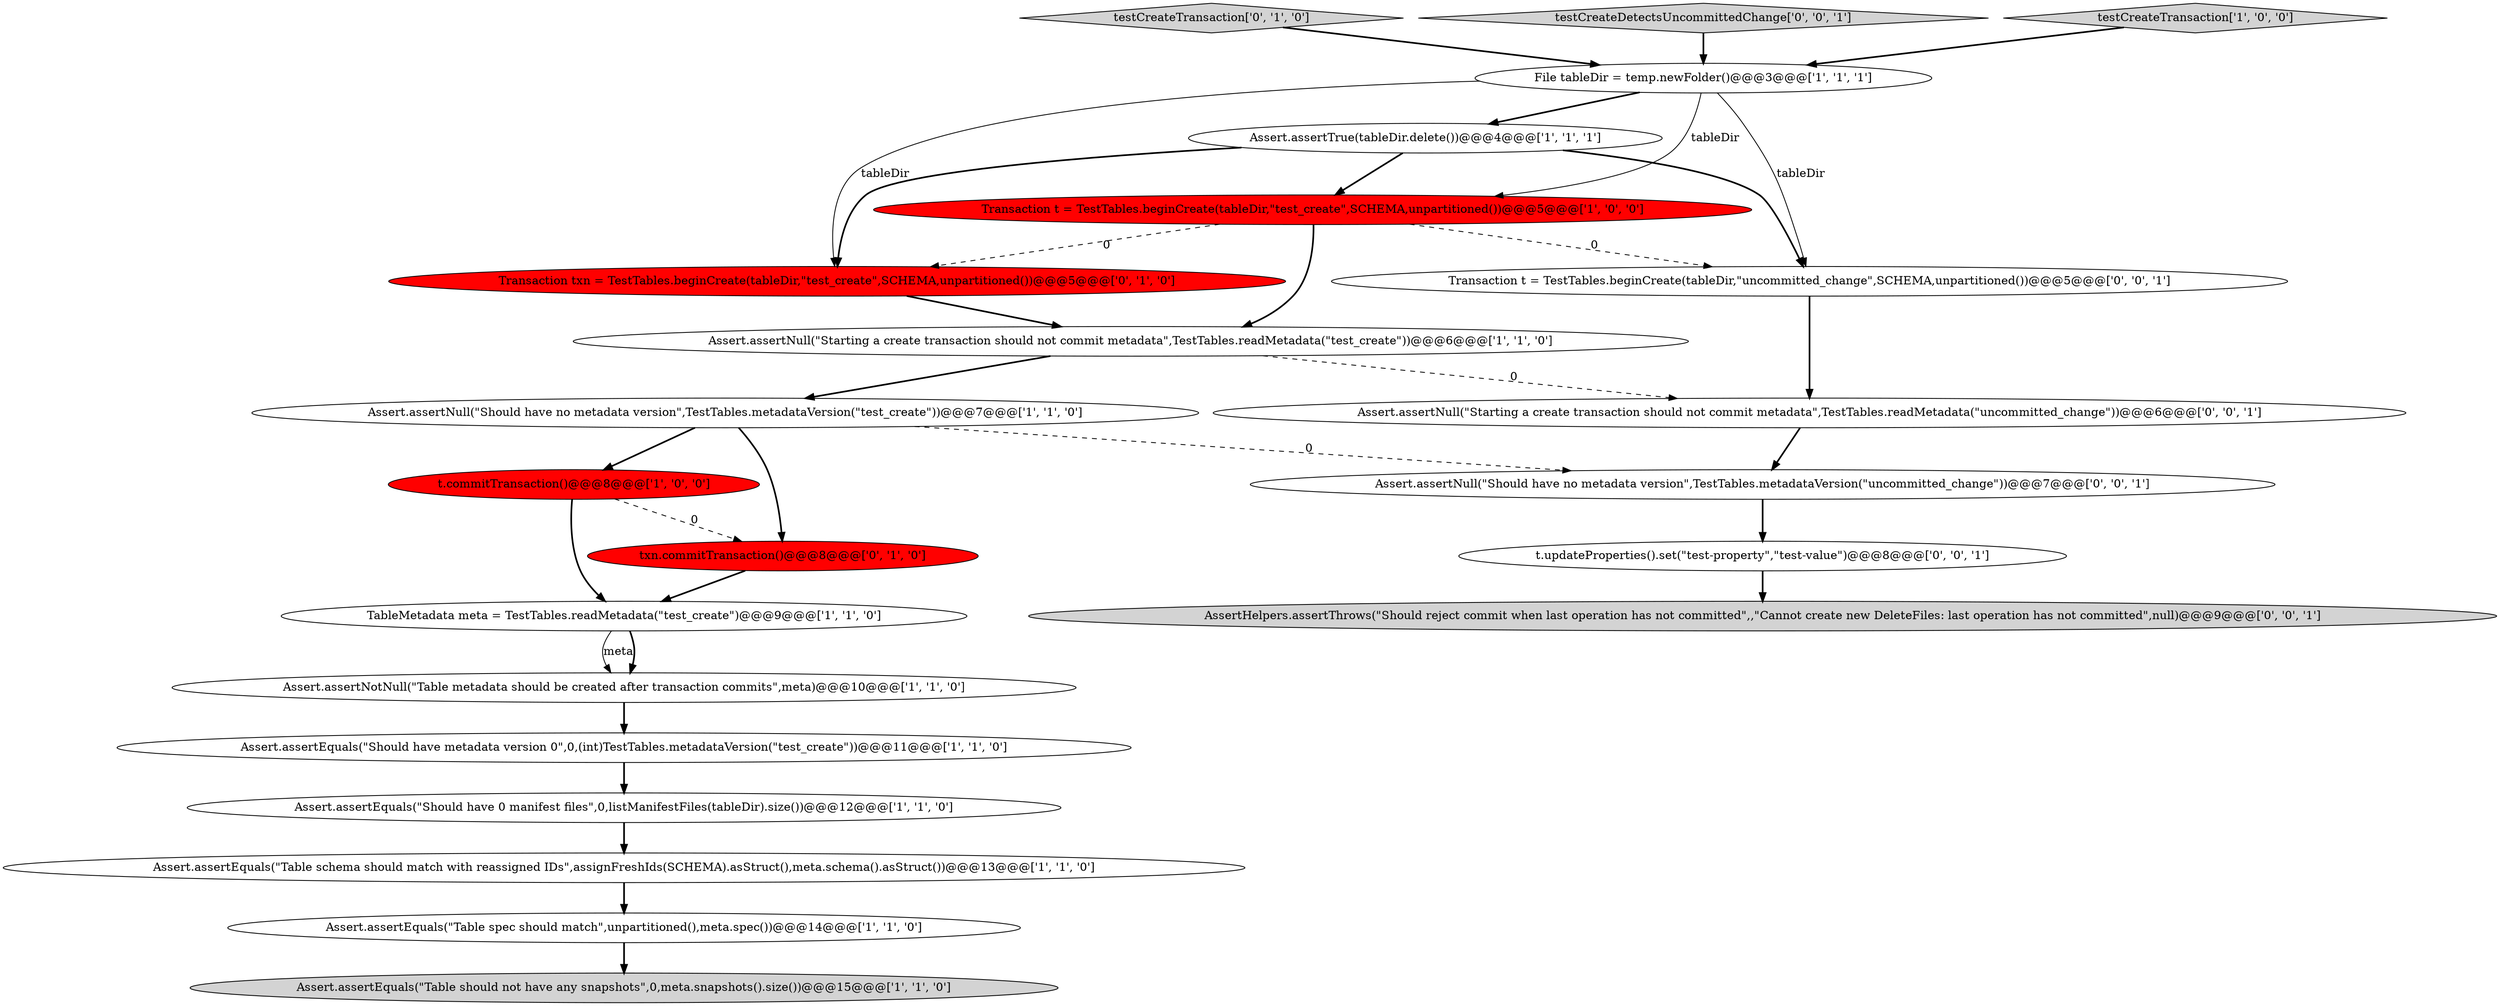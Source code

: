 digraph {
12 [style = filled, label = "Assert.assertEquals(\"Table should not have any snapshots\",0,meta.snapshots().size())@@@15@@@['1', '1', '0']", fillcolor = lightgray, shape = ellipse image = "AAA0AAABBB1BBB"];
16 [style = filled, label = "Transaction txn = TestTables.beginCreate(tableDir,\"test_create\",SCHEMA,unpartitioned())@@@5@@@['0', '1', '0']", fillcolor = red, shape = ellipse image = "AAA1AAABBB2BBB"];
20 [style = filled, label = "Assert.assertNull(\"Should have no metadata version\",TestTables.metadataVersion(\"uncommitted_change\"))@@@7@@@['0', '0', '1']", fillcolor = white, shape = ellipse image = "AAA0AAABBB3BBB"];
18 [style = filled, label = "Transaction t = TestTables.beginCreate(tableDir,\"uncommitted_change\",SCHEMA,unpartitioned())@@@5@@@['0', '0', '1']", fillcolor = white, shape = ellipse image = "AAA0AAABBB3BBB"];
1 [style = filled, label = "Assert.assertNotNull(\"Table metadata should be created after transaction commits\",meta)@@@10@@@['1', '1', '0']", fillcolor = white, shape = ellipse image = "AAA0AAABBB1BBB"];
17 [style = filled, label = "t.updateProperties().set(\"test-property\",\"test-value\")@@@8@@@['0', '0', '1']", fillcolor = white, shape = ellipse image = "AAA0AAABBB3BBB"];
22 [style = filled, label = "AssertHelpers.assertThrows(\"Should reject commit when last operation has not committed\",,\"Cannot create new DeleteFiles: last operation has not committed\",null)@@@9@@@['0', '0', '1']", fillcolor = lightgray, shape = ellipse image = "AAA0AAABBB3BBB"];
5 [style = filled, label = "Assert.assertEquals(\"Should have 0 manifest files\",0,listManifestFiles(tableDir).size())@@@12@@@['1', '1', '0']", fillcolor = white, shape = ellipse image = "AAA0AAABBB1BBB"];
11 [style = filled, label = "Assert.assertNull(\"Should have no metadata version\",TestTables.metadataVersion(\"test_create\"))@@@7@@@['1', '1', '0']", fillcolor = white, shape = ellipse image = "AAA0AAABBB1BBB"];
9 [style = filled, label = "Assert.assertEquals(\"Table spec should match\",unpartitioned(),meta.spec())@@@14@@@['1', '1', '0']", fillcolor = white, shape = ellipse image = "AAA0AAABBB1BBB"];
15 [style = filled, label = "txn.commitTransaction()@@@8@@@['0', '1', '0']", fillcolor = red, shape = ellipse image = "AAA1AAABBB2BBB"];
3 [style = filled, label = "Assert.assertEquals(\"Should have metadata version 0\",0,(int)TestTables.metadataVersion(\"test_create\"))@@@11@@@['1', '1', '0']", fillcolor = white, shape = ellipse image = "AAA0AAABBB1BBB"];
14 [style = filled, label = "testCreateTransaction['0', '1', '0']", fillcolor = lightgray, shape = diamond image = "AAA0AAABBB2BBB"];
4 [style = filled, label = "TableMetadata meta = TestTables.readMetadata(\"test_create\")@@@9@@@['1', '1', '0']", fillcolor = white, shape = ellipse image = "AAA0AAABBB1BBB"];
19 [style = filled, label = "Assert.assertNull(\"Starting a create transaction should not commit metadata\",TestTables.readMetadata(\"uncommitted_change\"))@@@6@@@['0', '0', '1']", fillcolor = white, shape = ellipse image = "AAA0AAABBB3BBB"];
2 [style = filled, label = "Assert.assertNull(\"Starting a create transaction should not commit metadata\",TestTables.readMetadata(\"test_create\"))@@@6@@@['1', '1', '0']", fillcolor = white, shape = ellipse image = "AAA0AAABBB1BBB"];
8 [style = filled, label = "Assert.assertTrue(tableDir.delete())@@@4@@@['1', '1', '1']", fillcolor = white, shape = ellipse image = "AAA0AAABBB1BBB"];
7 [style = filled, label = "File tableDir = temp.newFolder()@@@3@@@['1', '1', '1']", fillcolor = white, shape = ellipse image = "AAA0AAABBB1BBB"];
0 [style = filled, label = "Transaction t = TestTables.beginCreate(tableDir,\"test_create\",SCHEMA,unpartitioned())@@@5@@@['1', '0', '0']", fillcolor = red, shape = ellipse image = "AAA1AAABBB1BBB"];
10 [style = filled, label = "Assert.assertEquals(\"Table schema should match with reassigned IDs\",assignFreshIds(SCHEMA).asStruct(),meta.schema().asStruct())@@@13@@@['1', '1', '0']", fillcolor = white, shape = ellipse image = "AAA0AAABBB1BBB"];
21 [style = filled, label = "testCreateDetectsUncommittedChange['0', '0', '1']", fillcolor = lightgray, shape = diamond image = "AAA0AAABBB3BBB"];
6 [style = filled, label = "testCreateTransaction['1', '0', '0']", fillcolor = lightgray, shape = diamond image = "AAA0AAABBB1BBB"];
13 [style = filled, label = "t.commitTransaction()@@@8@@@['1', '0', '0']", fillcolor = red, shape = ellipse image = "AAA1AAABBB1BBB"];
5->10 [style = bold, label=""];
8->16 [style = bold, label=""];
7->0 [style = solid, label="tableDir"];
20->17 [style = bold, label=""];
2->19 [style = dashed, label="0"];
11->20 [style = dashed, label="0"];
8->18 [style = bold, label=""];
19->20 [style = bold, label=""];
0->2 [style = bold, label=""];
0->16 [style = dashed, label="0"];
7->18 [style = solid, label="tableDir"];
1->3 [style = bold, label=""];
18->19 [style = bold, label=""];
4->1 [style = solid, label="meta"];
16->2 [style = bold, label=""];
17->22 [style = bold, label=""];
7->8 [style = bold, label=""];
13->15 [style = dashed, label="0"];
11->15 [style = bold, label=""];
14->7 [style = bold, label=""];
8->0 [style = bold, label=""];
7->16 [style = solid, label="tableDir"];
3->5 [style = bold, label=""];
11->13 [style = bold, label=""];
15->4 [style = bold, label=""];
21->7 [style = bold, label=""];
0->18 [style = dashed, label="0"];
4->1 [style = bold, label=""];
10->9 [style = bold, label=""];
9->12 [style = bold, label=""];
6->7 [style = bold, label=""];
2->11 [style = bold, label=""];
13->4 [style = bold, label=""];
}
